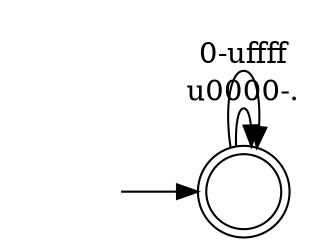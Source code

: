digraph Automaton {
  rankdir = LR;
  0 [shape=doublecircle,label=""];
  initial [shape=plaintext,label=""];
  initial -> 0
  0 -> 0 [label="\u0000-."]
  0 -> 0 [label="0-\uffff"]
}
